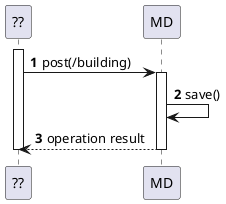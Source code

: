 @startuml
autonumber

participant "??" as ui
participant "MD" as mdr


activate ui

ui -> mdr: post(/building)
activate mdr
    mdr -> mdr: save()
    mdr --> ui: operation result
deactivate mdr

deactivate ui

@enduml
